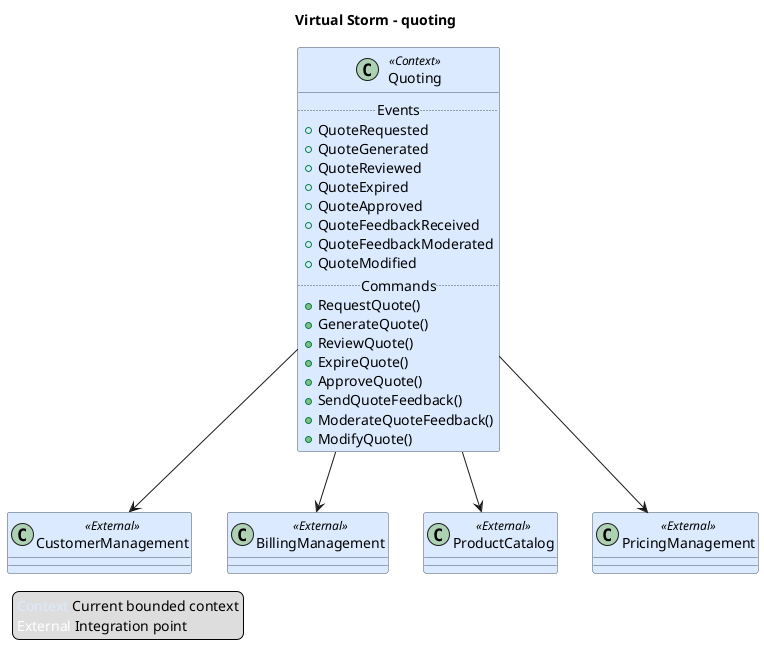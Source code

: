 @startuml
title Virtual Storm – quoting
skinparam class {
    BackgroundColor #dbeafe
    BorderColor #4b5563
  }
class Quoting <<Context>> {
  .. Events ..
  + QuoteRequested
  + QuoteGenerated
  + QuoteReviewed
  + QuoteExpired
  + QuoteApproved
  + QuoteFeedbackReceived
  + QuoteFeedbackModerated
  + QuoteModified
  .. Commands ..
  + RequestQuote()
  + GenerateQuote()
  + ReviewQuote()
  + ExpireQuote()
  + ApproveQuote()
  + SendQuoteFeedback()
  + ModerateQuoteFeedback()
  + ModifyQuote()
}
class CustomerManagement <<External>>
Quoting --> CustomerManagement
class BillingManagement <<External>>
Quoting --> BillingManagement
class ProductCatalog <<External>>
Quoting --> ProductCatalog
class PricingManagement <<External>>
Quoting --> PricingManagement
legend left
<color:#dbeafe>Context</color> Current bounded context
<color:#ffffff>External</color> Integration point
endlegend
@enduml